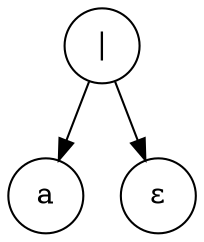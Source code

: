 // resultado
digraph Tree {
	graph [rankdir=TB]
	1952709986576 [label="|" shape=circle]
	1952709985808 [label=a shape=circle]
	1952709986576 -> 1952709985808
	1952709986672 [label="ε" shape=circle]
	1952709986576 -> 1952709986672
}
